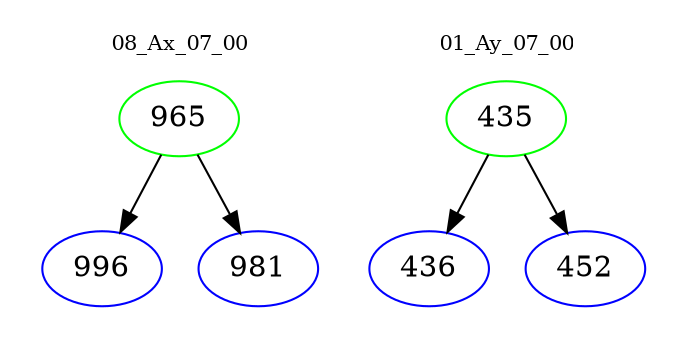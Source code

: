digraph{
subgraph cluster_0 {
color = white
label = "08_Ax_07_00";
fontsize=10;
T0_965 [label="965", color="green"]
T0_965 -> T0_996 [color="black"]
T0_996 [label="996", color="blue"]
T0_965 -> T0_981 [color="black"]
T0_981 [label="981", color="blue"]
}
subgraph cluster_1 {
color = white
label = "01_Ay_07_00";
fontsize=10;
T1_435 [label="435", color="green"]
T1_435 -> T1_436 [color="black"]
T1_436 [label="436", color="blue"]
T1_435 -> T1_452 [color="black"]
T1_452 [label="452", color="blue"]
}
}

